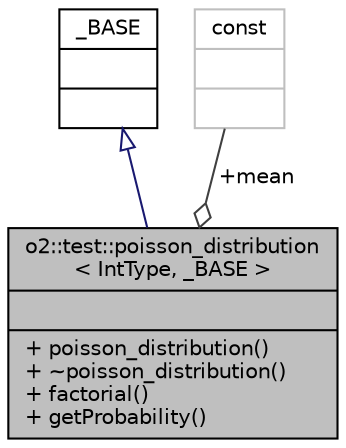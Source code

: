 digraph "o2::test::poisson_distribution&lt; IntType, _BASE &gt;"
{
 // INTERACTIVE_SVG=YES
  bgcolor="transparent";
  edge [fontname="Helvetica",fontsize="10",labelfontname="Helvetica",labelfontsize="10"];
  node [fontname="Helvetica",fontsize="10",shape=record];
  Node1 [label="{o2::test::poisson_distribution\l\< IntType, _BASE \>\n||+ poisson_distribution()\l+ ~poisson_distribution()\l+ factorial()\l+ getProbability()\l}",height=0.2,width=0.4,color="black", fillcolor="grey75", style="filled", fontcolor="black"];
  Node2 -> Node1 [dir="back",color="midnightblue",fontsize="10",style="solid",arrowtail="onormal",fontname="Helvetica"];
  Node2 [label="{_BASE\n||}",height=0.2,width=0.4,color="black",URL="$d5/d88/class__BASE.html"];
  Node3 -> Node1 [color="grey25",fontsize="10",style="solid",label=" +mean" ,arrowhead="odiamond",fontname="Helvetica"];
  Node3 [label="{const\n||}",height=0.2,width=0.4,color="grey75"];
}

